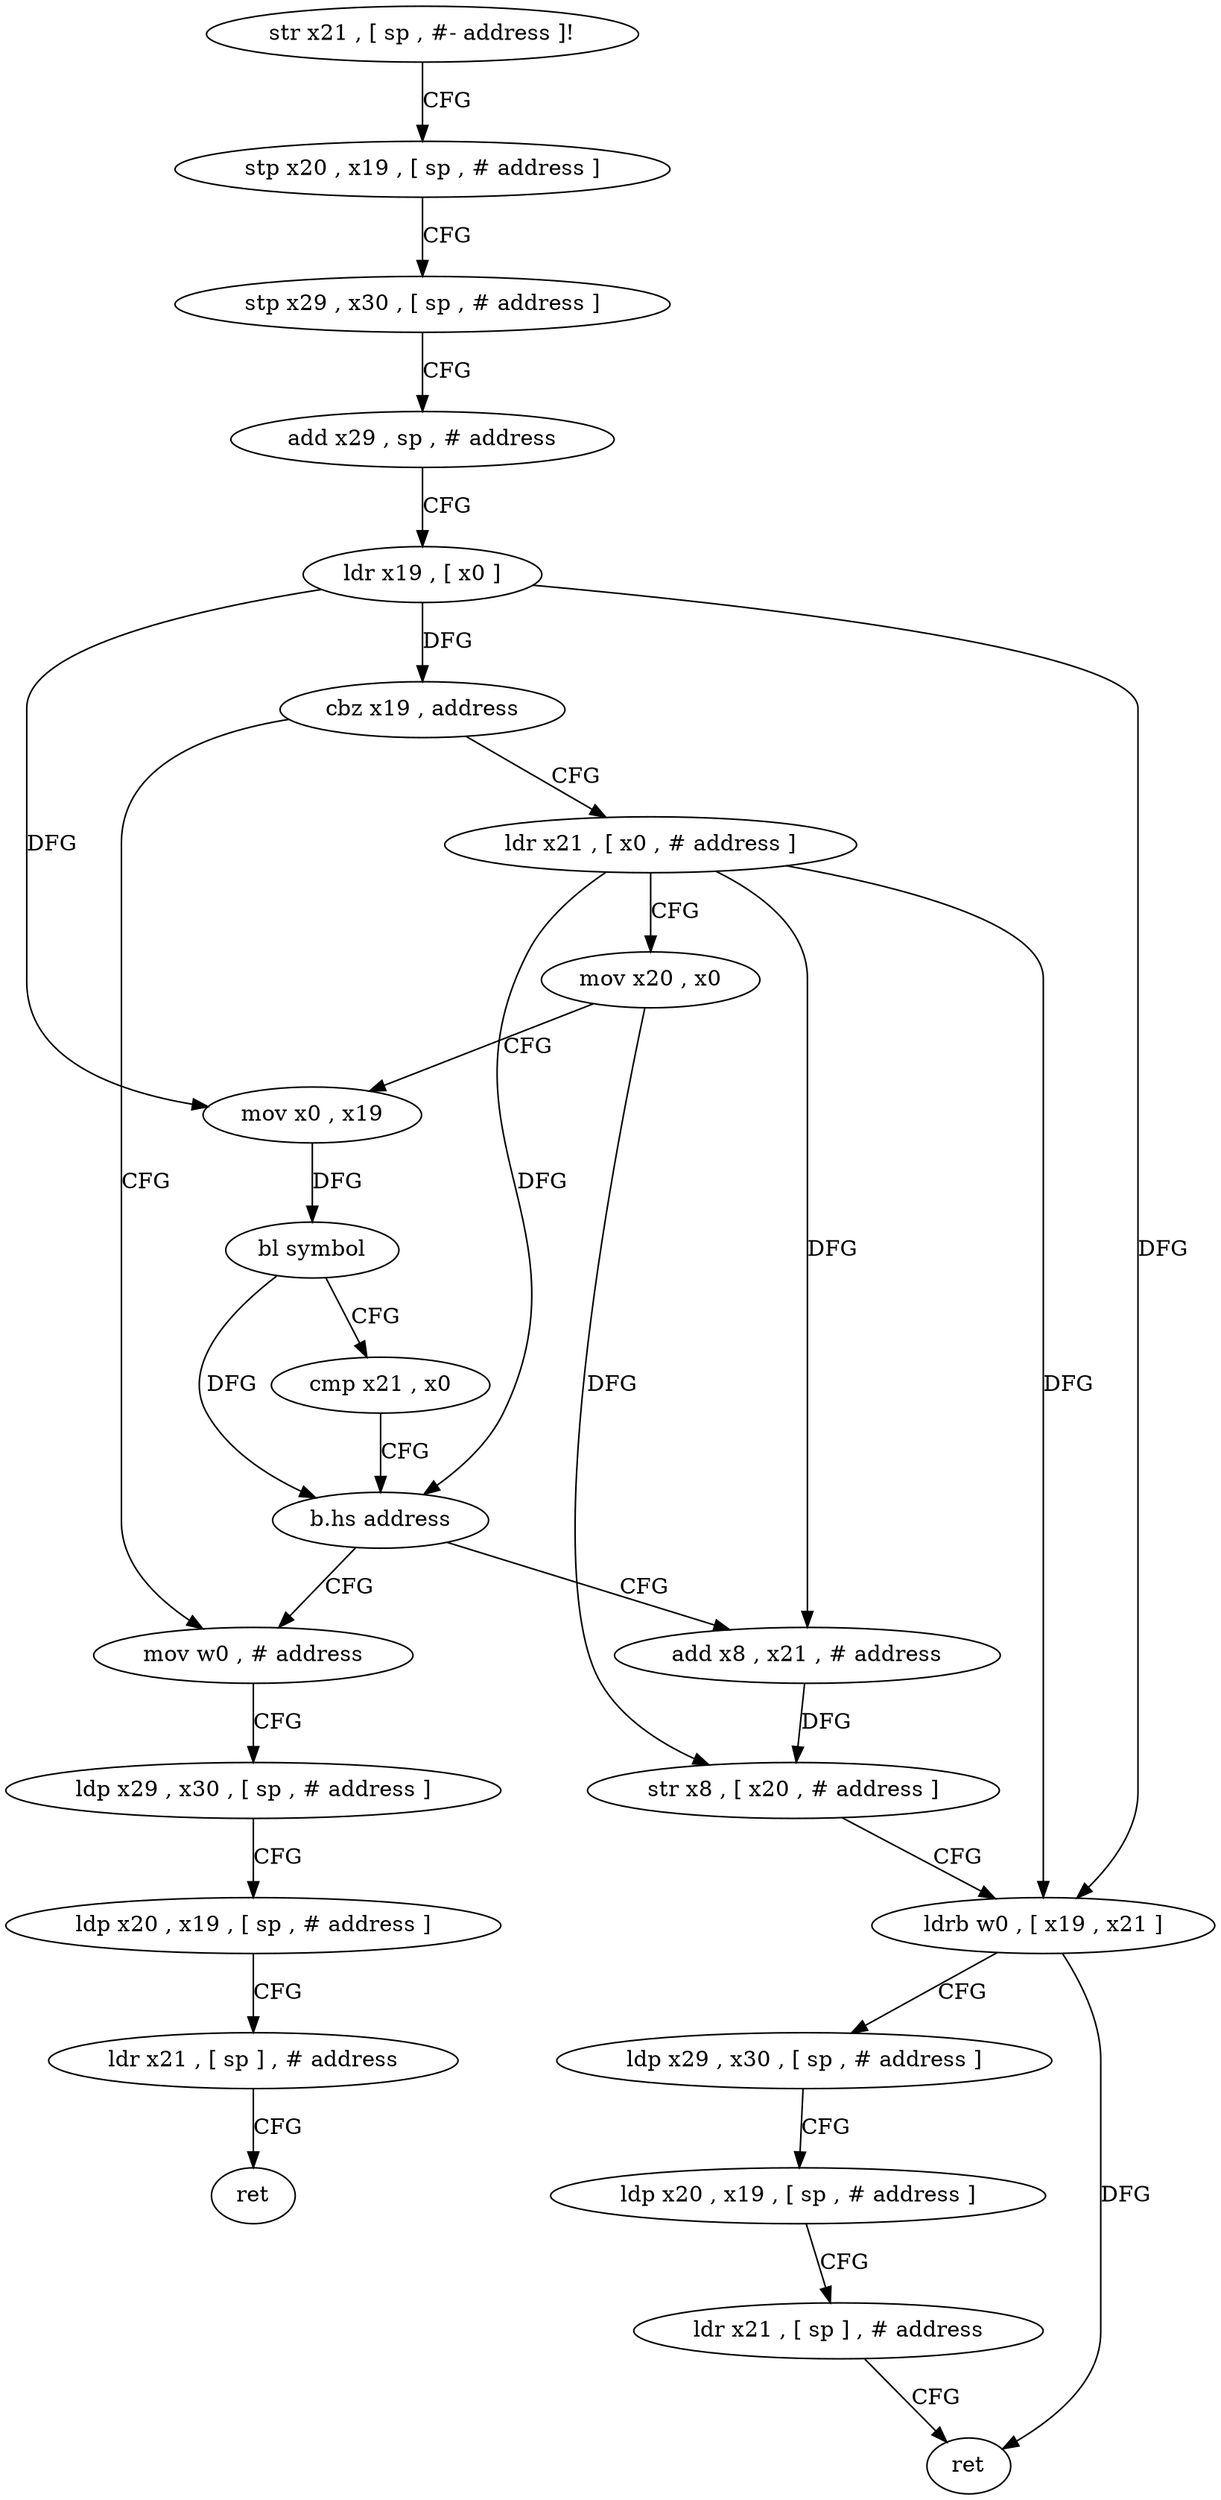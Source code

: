 digraph "func" {
"117200" [label = "str x21 , [ sp , #- address ]!" ]
"117204" [label = "stp x20 , x19 , [ sp , # address ]" ]
"117208" [label = "stp x29 , x30 , [ sp , # address ]" ]
"117212" [label = "add x29 , sp , # address" ]
"117216" [label = "ldr x19 , [ x0 ]" ]
"117220" [label = "cbz x19 , address" ]
"117276" [label = "mov w0 , # address" ]
"117224" [label = "ldr x21 , [ x0 , # address ]" ]
"117280" [label = "ldp x29 , x30 , [ sp , # address ]" ]
"117284" [label = "ldp x20 , x19 , [ sp , # address ]" ]
"117288" [label = "ldr x21 , [ sp ] , # address" ]
"117292" [label = "ret" ]
"117228" [label = "mov x20 , x0" ]
"117232" [label = "mov x0 , x19" ]
"117236" [label = "bl symbol" ]
"117240" [label = "cmp x21 , x0" ]
"117244" [label = "b.hs address" ]
"117248" [label = "add x8 , x21 , # address" ]
"117252" [label = "str x8 , [ x20 , # address ]" ]
"117256" [label = "ldrb w0 , [ x19 , x21 ]" ]
"117260" [label = "ldp x29 , x30 , [ sp , # address ]" ]
"117264" [label = "ldp x20 , x19 , [ sp , # address ]" ]
"117268" [label = "ldr x21 , [ sp ] , # address" ]
"117272" [label = "ret" ]
"117200" -> "117204" [ label = "CFG" ]
"117204" -> "117208" [ label = "CFG" ]
"117208" -> "117212" [ label = "CFG" ]
"117212" -> "117216" [ label = "CFG" ]
"117216" -> "117220" [ label = "DFG" ]
"117216" -> "117232" [ label = "DFG" ]
"117216" -> "117256" [ label = "DFG" ]
"117220" -> "117276" [ label = "CFG" ]
"117220" -> "117224" [ label = "CFG" ]
"117276" -> "117280" [ label = "CFG" ]
"117224" -> "117228" [ label = "CFG" ]
"117224" -> "117244" [ label = "DFG" ]
"117224" -> "117248" [ label = "DFG" ]
"117224" -> "117256" [ label = "DFG" ]
"117280" -> "117284" [ label = "CFG" ]
"117284" -> "117288" [ label = "CFG" ]
"117288" -> "117292" [ label = "CFG" ]
"117228" -> "117232" [ label = "CFG" ]
"117228" -> "117252" [ label = "DFG" ]
"117232" -> "117236" [ label = "DFG" ]
"117236" -> "117240" [ label = "CFG" ]
"117236" -> "117244" [ label = "DFG" ]
"117240" -> "117244" [ label = "CFG" ]
"117244" -> "117276" [ label = "CFG" ]
"117244" -> "117248" [ label = "CFG" ]
"117248" -> "117252" [ label = "DFG" ]
"117252" -> "117256" [ label = "CFG" ]
"117256" -> "117260" [ label = "CFG" ]
"117256" -> "117272" [ label = "DFG" ]
"117260" -> "117264" [ label = "CFG" ]
"117264" -> "117268" [ label = "CFG" ]
"117268" -> "117272" [ label = "CFG" ]
}
